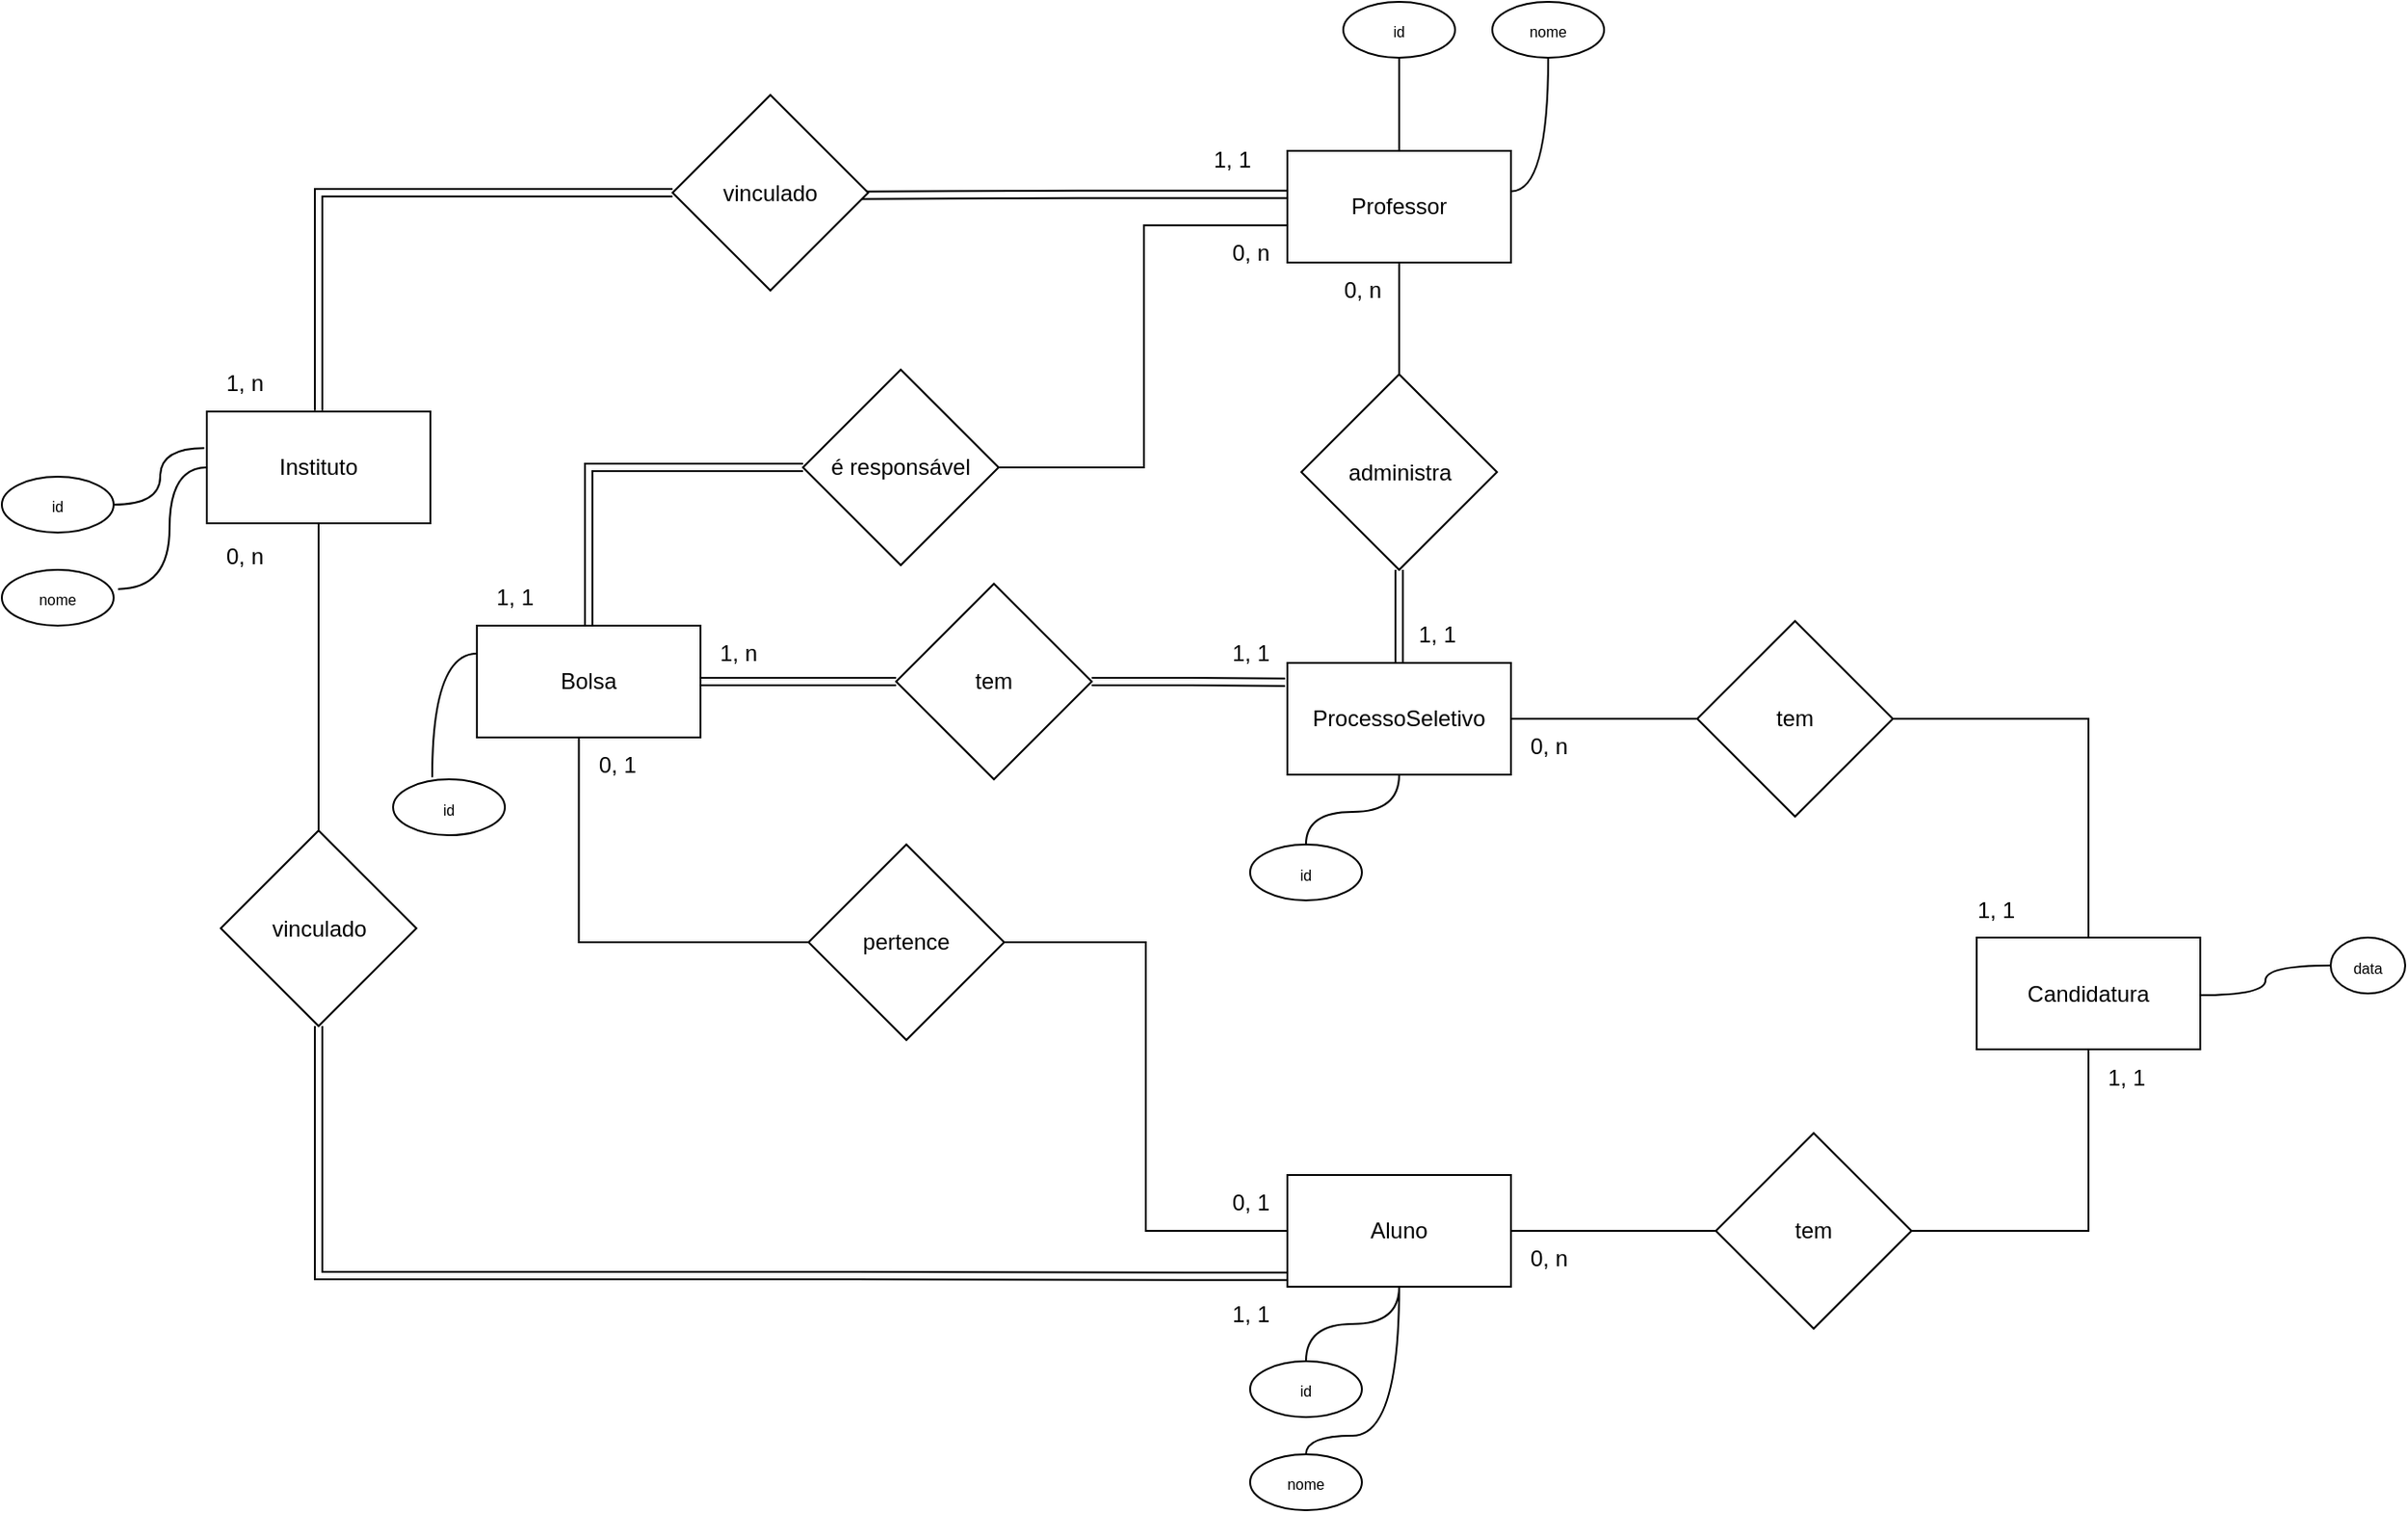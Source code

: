 <mxfile version="21.2.3" type="github">
  <diagram id="R2lEEEUBdFMjLlhIrx00" name="Page-1">
    <mxGraphModel dx="2045" dy="1763" grid="1" gridSize="10" guides="1" tooltips="1" connect="1" arrows="1" fold="1" page="1" pageScale="1" pageWidth="850" pageHeight="1100" math="0" shadow="0" extFonts="Permanent Marker^https://fonts.googleapis.com/css?family=Permanent+Marker">
      <root>
        <mxCell id="0" />
        <mxCell id="1" parent="0" />
        <mxCell id="pie1EhJkZhUP2Qu_YC7P-71" style="edgeStyle=orthogonalEdgeStyle;rounded=0;orthogonalLoop=1;jettySize=auto;html=1;exitX=1;exitY=0.5;exitDx=0;exitDy=0;entryX=-0.01;entryY=0.173;entryDx=0;entryDy=0;entryPerimeter=0;shape=link;" edge="1" parent="1" source="nmunE1XIVpIi25E5p-Tx-1" target="pie1EhJkZhUP2Qu_YC7P-9">
          <mxGeometry relative="1" as="geometry" />
        </mxCell>
        <mxCell id="nmunE1XIVpIi25E5p-Tx-1" value="tem" style="rhombus;whiteSpace=wrap;html=1;" parent="1" vertex="1">
          <mxGeometry x="410" y="62.5" width="105" height="105" as="geometry" />
        </mxCell>
        <mxCell id="pie1EhJkZhUP2Qu_YC7P-122" style="edgeStyle=orthogonalEdgeStyle;rounded=0;orthogonalLoop=1;jettySize=auto;html=1;entryX=0.35;entryY=-0.039;entryDx=0;entryDy=0;entryPerimeter=0;exitX=0;exitY=0.25;exitDx=0;exitDy=0;curved=1;endArrow=none;endFill=0;" edge="1" parent="1" source="pie1EhJkZhUP2Qu_YC7P-8" target="pie1EhJkZhUP2Qu_YC7P-121">
          <mxGeometry relative="1" as="geometry" />
        </mxCell>
        <mxCell id="pie1EhJkZhUP2Qu_YC7P-8" value="Bolsa" style="rounded=0;whiteSpace=wrap;html=1;" vertex="1" parent="1">
          <mxGeometry x="185" y="85" width="120" height="60" as="geometry" />
        </mxCell>
        <mxCell id="pie1EhJkZhUP2Qu_YC7P-76" style="edgeStyle=orthogonalEdgeStyle;rounded=0;orthogonalLoop=1;jettySize=auto;html=1;entryX=0.5;entryY=0;entryDx=0;entryDy=0;endArrow=none;endFill=0;" edge="1" parent="1" source="pie1EhJkZhUP2Qu_YC7P-78" target="pie1EhJkZhUP2Qu_YC7P-74">
          <mxGeometry relative="1" as="geometry">
            <mxPoint x="880" y="210" as="targetPoint" />
            <Array as="points">
              <mxPoint x="1050" y="135" />
            </Array>
          </mxGeometry>
        </mxCell>
        <mxCell id="pie1EhJkZhUP2Qu_YC7P-80" style="edgeStyle=orthogonalEdgeStyle;rounded=0;orthogonalLoop=1;jettySize=auto;html=1;entryX=0;entryY=0.5;entryDx=0;entryDy=0;endArrow=none;endFill=0;" edge="1" parent="1" source="pie1EhJkZhUP2Qu_YC7P-9" target="pie1EhJkZhUP2Qu_YC7P-78">
          <mxGeometry relative="1" as="geometry" />
        </mxCell>
        <mxCell id="pie1EhJkZhUP2Qu_YC7P-120" style="edgeStyle=orthogonalEdgeStyle;rounded=0;orthogonalLoop=1;jettySize=auto;html=1;entryX=0.5;entryY=0;entryDx=0;entryDy=0;curved=1;endArrow=none;endFill=0;" edge="1" parent="1" source="pie1EhJkZhUP2Qu_YC7P-9" target="pie1EhJkZhUP2Qu_YC7P-119">
          <mxGeometry relative="1" as="geometry" />
        </mxCell>
        <mxCell id="pie1EhJkZhUP2Qu_YC7P-9" value="ProcessoSeletivo" style="rounded=0;whiteSpace=wrap;html=1;" vertex="1" parent="1">
          <mxGeometry x="620" y="105" width="120" height="60" as="geometry" />
        </mxCell>
        <mxCell id="pie1EhJkZhUP2Qu_YC7P-16" value="" style="endArrow=none;html=1;rounded=0;exitX=1;exitY=0.5;exitDx=0;exitDy=0;entryX=0;entryY=0.5;entryDx=0;entryDy=0;shape=link;" edge="1" parent="1" source="pie1EhJkZhUP2Qu_YC7P-8" target="nmunE1XIVpIi25E5p-Tx-1">
          <mxGeometry width="50" height="50" relative="1" as="geometry">
            <mxPoint x="380" y="117.5" as="sourcePoint" />
            <mxPoint x="430" y="67.5" as="targetPoint" />
          </mxGeometry>
        </mxCell>
        <mxCell id="pie1EhJkZhUP2Qu_YC7P-20" value="1, n" style="text;html=1;align=center;verticalAlign=middle;resizable=0;points=[];autosize=1;strokeColor=none;fillColor=none;" vertex="1" parent="1">
          <mxGeometry x="305" y="85" width="40" height="30" as="geometry" />
        </mxCell>
        <mxCell id="pie1EhJkZhUP2Qu_YC7P-21" value="1, 1" style="text;html=1;align=center;verticalAlign=middle;resizable=0;points=[];autosize=1;strokeColor=none;fillColor=none;" vertex="1" parent="1">
          <mxGeometry x="580" y="85" width="40" height="30" as="geometry" />
        </mxCell>
        <mxCell id="pie1EhJkZhUP2Qu_YC7P-82" style="edgeStyle=orthogonalEdgeStyle;rounded=0;orthogonalLoop=1;jettySize=auto;html=1;exitX=1;exitY=0.5;exitDx=0;exitDy=0;endArrow=none;endFill=0;" edge="1" parent="1" source="pie1EhJkZhUP2Qu_YC7P-22" target="pie1EhJkZhUP2Qu_YC7P-81">
          <mxGeometry relative="1" as="geometry" />
        </mxCell>
        <mxCell id="pie1EhJkZhUP2Qu_YC7P-104" style="edgeStyle=orthogonalEdgeStyle;rounded=0;orthogonalLoop=1;jettySize=auto;html=1;entryX=0.5;entryY=0;entryDx=0;entryDy=0;curved=1;endArrow=none;endFill=0;" edge="1" parent="1" source="pie1EhJkZhUP2Qu_YC7P-22" target="pie1EhJkZhUP2Qu_YC7P-100">
          <mxGeometry relative="1" as="geometry">
            <Array as="points">
              <mxPoint x="680" y="460" />
              <mxPoint x="630" y="460" />
            </Array>
          </mxGeometry>
        </mxCell>
        <mxCell id="pie1EhJkZhUP2Qu_YC7P-105" style="edgeStyle=orthogonalEdgeStyle;rounded=0;orthogonalLoop=1;jettySize=auto;html=1;entryX=0.5;entryY=0;entryDx=0;entryDy=0;curved=1;endArrow=none;endFill=0;" edge="1" parent="1" source="pie1EhJkZhUP2Qu_YC7P-22" target="pie1EhJkZhUP2Qu_YC7P-101">
          <mxGeometry relative="1" as="geometry">
            <Array as="points">
              <mxPoint x="680" y="520" />
              <mxPoint x="630" y="520" />
            </Array>
          </mxGeometry>
        </mxCell>
        <mxCell id="pie1EhJkZhUP2Qu_YC7P-22" value="Aluno" style="rounded=0;whiteSpace=wrap;html=1;comic=0;fixDash=0;container=0;glass=0;shadow=0;" vertex="1" parent="1">
          <mxGeometry x="620" y="380" width="120" height="60" as="geometry" />
        </mxCell>
        <mxCell id="pie1EhJkZhUP2Qu_YC7P-30" style="edgeStyle=orthogonalEdgeStyle;rounded=0;orthogonalLoop=1;jettySize=auto;html=1;entryX=0;entryY=0.5;entryDx=0;entryDy=0;endArrow=none;endFill=0;" edge="1" parent="1" source="pie1EhJkZhUP2Qu_YC7P-28" target="pie1EhJkZhUP2Qu_YC7P-22">
          <mxGeometry relative="1" as="geometry" />
        </mxCell>
        <mxCell id="pie1EhJkZhUP2Qu_YC7P-39" style="edgeStyle=orthogonalEdgeStyle;rounded=0;orthogonalLoop=1;jettySize=auto;html=1;entryX=0.456;entryY=1;entryDx=0;entryDy=0;entryPerimeter=0;endArrow=none;endFill=0;" edge="1" parent="1" source="pie1EhJkZhUP2Qu_YC7P-28" target="pie1EhJkZhUP2Qu_YC7P-8">
          <mxGeometry relative="1" as="geometry" />
        </mxCell>
        <mxCell id="pie1EhJkZhUP2Qu_YC7P-28" value="pertence" style="rhombus;whiteSpace=wrap;html=1;" vertex="1" parent="1">
          <mxGeometry x="363" y="202.5" width="105" height="105" as="geometry" />
        </mxCell>
        <mxCell id="pie1EhJkZhUP2Qu_YC7P-31" value="0, 1" style="text;html=1;align=center;verticalAlign=middle;resizable=0;points=[];autosize=1;strokeColor=none;fillColor=none;" vertex="1" parent="1">
          <mxGeometry x="240" y="145" width="40" height="30" as="geometry" />
        </mxCell>
        <mxCell id="pie1EhJkZhUP2Qu_YC7P-32" value="0, 1" style="text;html=1;align=center;verticalAlign=middle;resizable=0;points=[];autosize=1;strokeColor=none;fillColor=none;" vertex="1" parent="1">
          <mxGeometry x="580" y="380" width="40" height="30" as="geometry" />
        </mxCell>
        <mxCell id="pie1EhJkZhUP2Qu_YC7P-35" style="edgeStyle=orthogonalEdgeStyle;rounded=0;orthogonalLoop=1;jettySize=auto;html=1;exitX=0.5;exitY=1;exitDx=0;exitDy=0;entryX=0.5;entryY=0;entryDx=0;entryDy=0;endArrow=none;endFill=0;" edge="1" parent="1" source="pie1EhJkZhUP2Qu_YC7P-33" target="pie1EhJkZhUP2Qu_YC7P-34">
          <mxGeometry relative="1" as="geometry" />
        </mxCell>
        <mxCell id="pie1EhJkZhUP2Qu_YC7P-56" style="edgeStyle=orthogonalEdgeStyle;rounded=0;orthogonalLoop=1;jettySize=auto;html=1;entryX=1;entryY=0.5;entryDx=0;entryDy=0;endArrow=none;endFill=0;" edge="1" parent="1" source="pie1EhJkZhUP2Qu_YC7P-33" target="pie1EhJkZhUP2Qu_YC7P-55">
          <mxGeometry relative="1" as="geometry">
            <Array as="points">
              <mxPoint x="543" y="-130" />
              <mxPoint x="543" />
            </Array>
          </mxGeometry>
        </mxCell>
        <mxCell id="pie1EhJkZhUP2Qu_YC7P-62" style="edgeStyle=orthogonalEdgeStyle;rounded=0;orthogonalLoop=1;jettySize=auto;html=1;exitX=-0.001;exitY=0.39;exitDx=0;exitDy=0;entryX=0.96;entryY=0.513;entryDx=0;entryDy=0;entryPerimeter=0;shape=link;exitPerimeter=0;" edge="1" parent="1" source="pie1EhJkZhUP2Qu_YC7P-33" target="pie1EhJkZhUP2Qu_YC7P-50">
          <mxGeometry relative="1" as="geometry">
            <Array as="points" />
          </mxGeometry>
        </mxCell>
        <mxCell id="pie1EhJkZhUP2Qu_YC7P-113" style="edgeStyle=orthogonalEdgeStyle;rounded=0;orthogonalLoop=1;jettySize=auto;html=1;entryX=0.5;entryY=1;entryDx=0;entryDy=0;curved=1;exitX=0.5;exitY=0;exitDx=0;exitDy=0;endArrow=none;endFill=0;" edge="1" parent="1" source="pie1EhJkZhUP2Qu_YC7P-33" target="pie1EhJkZhUP2Qu_YC7P-111">
          <mxGeometry relative="1" as="geometry">
            <Array as="points">
              <mxPoint x="680" y="-210" />
              <mxPoint x="680" y="-210" />
            </Array>
          </mxGeometry>
        </mxCell>
        <mxCell id="pie1EhJkZhUP2Qu_YC7P-33" value="Professor" style="rounded=0;whiteSpace=wrap;html=1;" vertex="1" parent="1">
          <mxGeometry x="620" y="-170" width="120" height="60" as="geometry" />
        </mxCell>
        <mxCell id="pie1EhJkZhUP2Qu_YC7P-36" style="edgeStyle=orthogonalEdgeStyle;rounded=0;orthogonalLoop=1;jettySize=auto;html=1;exitX=0.5;exitY=1;exitDx=0;exitDy=0;entryX=0.5;entryY=0;entryDx=0;entryDy=0;endArrow=none;endFill=0;shape=link;" edge="1" parent="1" source="pie1EhJkZhUP2Qu_YC7P-34" target="pie1EhJkZhUP2Qu_YC7P-9">
          <mxGeometry relative="1" as="geometry" />
        </mxCell>
        <mxCell id="pie1EhJkZhUP2Qu_YC7P-34" value="administra" style="rhombus;whiteSpace=wrap;html=1;" vertex="1" parent="1">
          <mxGeometry x="627.5" y="-50" width="105" height="105" as="geometry" />
        </mxCell>
        <mxCell id="pie1EhJkZhUP2Qu_YC7P-37" value="0, n" style="text;html=1;align=center;verticalAlign=middle;resizable=0;points=[];autosize=1;strokeColor=none;fillColor=none;" vertex="1" parent="1">
          <mxGeometry x="640" y="-110" width="40" height="30" as="geometry" />
        </mxCell>
        <mxCell id="pie1EhJkZhUP2Qu_YC7P-38" value="1, 1" style="text;html=1;align=center;verticalAlign=middle;resizable=0;points=[];autosize=1;strokeColor=none;fillColor=none;" vertex="1" parent="1">
          <mxGeometry x="680" y="75" width="40" height="30" as="geometry" />
        </mxCell>
        <mxCell id="pie1EhJkZhUP2Qu_YC7P-66" style="edgeStyle=orthogonalEdgeStyle;rounded=0;orthogonalLoop=1;jettySize=auto;html=1;entryX=0.5;entryY=0;entryDx=0;entryDy=0;endArrow=none;endFill=0;" edge="1" parent="1" source="pie1EhJkZhUP2Qu_YC7P-43" target="pie1EhJkZhUP2Qu_YC7P-45">
          <mxGeometry relative="1" as="geometry" />
        </mxCell>
        <mxCell id="pie1EhJkZhUP2Qu_YC7P-110" style="edgeStyle=orthogonalEdgeStyle;rounded=0;orthogonalLoop=1;jettySize=auto;html=1;entryX=1.039;entryY=0.344;entryDx=0;entryDy=0;entryPerimeter=0;curved=1;endArrow=none;endFill=0;" edge="1" parent="1" source="pie1EhJkZhUP2Qu_YC7P-43" target="pie1EhJkZhUP2Qu_YC7P-107">
          <mxGeometry relative="1" as="geometry">
            <Array as="points">
              <mxPoint x="20" />
              <mxPoint x="20" y="65" />
            </Array>
          </mxGeometry>
        </mxCell>
        <mxCell id="pie1EhJkZhUP2Qu_YC7P-43" value="Instituto" style="rounded=0;whiteSpace=wrap;html=1;comic=0;jiggle=100;" vertex="1" parent="1">
          <mxGeometry x="40" y="-30" width="120" height="60" as="geometry" />
        </mxCell>
        <mxCell id="pie1EhJkZhUP2Qu_YC7P-67" style="edgeStyle=orthogonalEdgeStyle;rounded=0;orthogonalLoop=1;jettySize=auto;html=1;entryX=0;entryY=0.907;entryDx=0;entryDy=0;entryPerimeter=0;shape=link;" edge="1" parent="1" source="pie1EhJkZhUP2Qu_YC7P-45" target="pie1EhJkZhUP2Qu_YC7P-22">
          <mxGeometry relative="1" as="geometry">
            <Array as="points">
              <mxPoint x="100" y="434" />
              <mxPoint x="386" y="434" />
            </Array>
          </mxGeometry>
        </mxCell>
        <mxCell id="pie1EhJkZhUP2Qu_YC7P-45" value="vinculado" style="rhombus;whiteSpace=wrap;html=1;double=0;" vertex="1" parent="1">
          <mxGeometry x="47.5" y="195" width="105" height="105" as="geometry" />
        </mxCell>
        <mxCell id="pie1EhJkZhUP2Qu_YC7P-63" style="edgeStyle=orthogonalEdgeStyle;rounded=0;orthogonalLoop=1;jettySize=auto;html=1;entryX=0.5;entryY=-0.01;entryDx=0;entryDy=0;entryPerimeter=0;endArrow=none;endFill=0;shape=link;" edge="1" parent="1" source="pie1EhJkZhUP2Qu_YC7P-50" target="pie1EhJkZhUP2Qu_YC7P-43">
          <mxGeometry relative="1" as="geometry">
            <Array as="points">
              <mxPoint x="100" y="-147" />
            </Array>
          </mxGeometry>
        </mxCell>
        <mxCell id="pie1EhJkZhUP2Qu_YC7P-50" value="vinculado" style="rhombus;whiteSpace=wrap;html=1;double=0;" vertex="1" parent="1">
          <mxGeometry x="290" y="-200" width="105" height="105" as="geometry" />
        </mxCell>
        <mxCell id="pie1EhJkZhUP2Qu_YC7P-51" value="1, 1" style="text;html=1;align=center;verticalAlign=middle;resizable=0;points=[];autosize=1;strokeColor=none;fillColor=none;" vertex="1" parent="1">
          <mxGeometry x="580" y="440" width="40" height="30" as="geometry" />
        </mxCell>
        <mxCell id="pie1EhJkZhUP2Qu_YC7P-52" value="0, n" style="text;html=1;align=center;verticalAlign=middle;resizable=0;points=[];autosize=1;strokeColor=none;fillColor=none;" vertex="1" parent="1">
          <mxGeometry x="40" y="32.5" width="40" height="30" as="geometry" />
        </mxCell>
        <mxCell id="pie1EhJkZhUP2Qu_YC7P-53" value="1, n" style="text;html=1;align=center;verticalAlign=middle;resizable=0;points=[];autosize=1;strokeColor=none;fillColor=none;" vertex="1" parent="1">
          <mxGeometry x="40" y="-60" width="40" height="30" as="geometry" />
        </mxCell>
        <mxCell id="pie1EhJkZhUP2Qu_YC7P-54" value="1, 1" style="text;html=1;align=center;verticalAlign=middle;resizable=0;points=[];autosize=1;strokeColor=none;fillColor=none;" vertex="1" parent="1">
          <mxGeometry x="570" y="-180" width="40" height="30" as="geometry" />
        </mxCell>
        <mxCell id="pie1EhJkZhUP2Qu_YC7P-57" style="edgeStyle=orthogonalEdgeStyle;rounded=0;orthogonalLoop=1;jettySize=auto;html=1;endArrow=none;endFill=0;shape=link;" edge="1" parent="1" source="pie1EhJkZhUP2Qu_YC7P-55" target="pie1EhJkZhUP2Qu_YC7P-8">
          <mxGeometry relative="1" as="geometry" />
        </mxCell>
        <mxCell id="pie1EhJkZhUP2Qu_YC7P-55" value="é responsável" style="rhombus;whiteSpace=wrap;html=1;" vertex="1" parent="1">
          <mxGeometry x="360" y="-52.5" width="105" height="105" as="geometry" />
        </mxCell>
        <mxCell id="pie1EhJkZhUP2Qu_YC7P-58" value="1, 1" style="text;html=1;align=center;verticalAlign=middle;resizable=0;points=[];autosize=1;strokeColor=none;fillColor=none;" vertex="1" parent="1">
          <mxGeometry x="185" y="55" width="40" height="30" as="geometry" />
        </mxCell>
        <mxCell id="pie1EhJkZhUP2Qu_YC7P-59" value="0, n" style="text;html=1;align=center;verticalAlign=middle;resizable=0;points=[];autosize=1;strokeColor=none;fillColor=none;" vertex="1" parent="1">
          <mxGeometry x="580" y="-130" width="40" height="30" as="geometry" />
        </mxCell>
        <mxCell id="pie1EhJkZhUP2Qu_YC7P-74" value="Candidatura" style="rounded=0;whiteSpace=wrap;html=1;" vertex="1" parent="1">
          <mxGeometry x="990" y="252.5" width="120" height="60" as="geometry" />
        </mxCell>
        <mxCell id="pie1EhJkZhUP2Qu_YC7P-78" value="tem" style="rhombus;whiteSpace=wrap;html=1;" vertex="1" parent="1">
          <mxGeometry x="840" y="82.5" width="105" height="105" as="geometry" />
        </mxCell>
        <mxCell id="pie1EhJkZhUP2Qu_YC7P-83" style="edgeStyle=orthogonalEdgeStyle;rounded=0;orthogonalLoop=1;jettySize=auto;html=1;endArrow=none;endFill=0;" edge="1" parent="1" source="pie1EhJkZhUP2Qu_YC7P-81" target="pie1EhJkZhUP2Qu_YC7P-74">
          <mxGeometry relative="1" as="geometry" />
        </mxCell>
        <mxCell id="pie1EhJkZhUP2Qu_YC7P-81" value="tem" style="rhombus;whiteSpace=wrap;html=1;" vertex="1" parent="1">
          <mxGeometry x="850" y="357.5" width="105" height="105" as="geometry" />
        </mxCell>
        <mxCell id="pie1EhJkZhUP2Qu_YC7P-84" value="0, n" style="text;html=1;align=center;verticalAlign=middle;resizable=0;points=[];autosize=1;strokeColor=none;fillColor=none;" vertex="1" parent="1">
          <mxGeometry x="740" y="135" width="40" height="30" as="geometry" />
        </mxCell>
        <mxCell id="pie1EhJkZhUP2Qu_YC7P-85" value="1, 1" style="text;html=1;align=center;verticalAlign=middle;resizable=0;points=[];autosize=1;strokeColor=none;fillColor=none;" vertex="1" parent="1">
          <mxGeometry x="980" y="222.5" width="40" height="30" as="geometry" />
        </mxCell>
        <mxCell id="pie1EhJkZhUP2Qu_YC7P-86" value="1, 1" style="text;html=1;align=center;verticalAlign=middle;resizable=0;points=[];autosize=1;strokeColor=none;fillColor=none;" vertex="1" parent="1">
          <mxGeometry x="1050" y="312.5" width="40" height="30" as="geometry" />
        </mxCell>
        <mxCell id="pie1EhJkZhUP2Qu_YC7P-87" value="0, n" style="text;html=1;align=center;verticalAlign=middle;resizable=0;points=[];autosize=1;strokeColor=none;fillColor=none;" vertex="1" parent="1">
          <mxGeometry x="740" y="410" width="40" height="30" as="geometry" />
        </mxCell>
        <mxCell id="pie1EhJkZhUP2Qu_YC7P-99" style="edgeStyle=orthogonalEdgeStyle;rounded=0;orthogonalLoop=1;jettySize=auto;html=1;entryX=0.998;entryY=0.515;entryDx=0;entryDy=0;entryPerimeter=0;endArrow=none;endFill=0;curved=1;" edge="1" parent="1" source="pie1EhJkZhUP2Qu_YC7P-92" target="pie1EhJkZhUP2Qu_YC7P-74">
          <mxGeometry relative="1" as="geometry" />
        </mxCell>
        <mxCell id="pie1EhJkZhUP2Qu_YC7P-92" value="&lt;font style=&quot;font-size: 8px;&quot;&gt;data&lt;/font&gt;" style="ellipse;whiteSpace=wrap;html=1;" vertex="1" parent="1">
          <mxGeometry x="1180" y="252.5" width="40" height="30" as="geometry" />
        </mxCell>
        <mxCell id="pie1EhJkZhUP2Qu_YC7P-100" value="&lt;font style=&quot;font-size: 8px;&quot;&gt;id&lt;/font&gt;" style="ellipse;whiteSpace=wrap;html=1;" vertex="1" parent="1">
          <mxGeometry x="600" y="480" width="60" height="30" as="geometry" />
        </mxCell>
        <mxCell id="pie1EhJkZhUP2Qu_YC7P-101" value="&lt;font style=&quot;font-size: 8px;&quot;&gt;nome&lt;/font&gt;" style="ellipse;whiteSpace=wrap;html=1;" vertex="1" parent="1">
          <mxGeometry x="600" y="530" width="60" height="30" as="geometry" />
        </mxCell>
        <mxCell id="pie1EhJkZhUP2Qu_YC7P-108" style="edgeStyle=orthogonalEdgeStyle;rounded=0;orthogonalLoop=1;jettySize=auto;html=1;entryX=-0.011;entryY=0.328;entryDx=0;entryDy=0;entryPerimeter=0;endArrow=none;endFill=0;curved=1;" edge="1" parent="1" source="pie1EhJkZhUP2Qu_YC7P-106" target="pie1EhJkZhUP2Qu_YC7P-43">
          <mxGeometry relative="1" as="geometry" />
        </mxCell>
        <mxCell id="pie1EhJkZhUP2Qu_YC7P-106" value="&lt;font style=&quot;font-size: 8px;&quot;&gt;id&lt;/font&gt;" style="ellipse;whiteSpace=wrap;html=1;" vertex="1" parent="1">
          <mxGeometry x="-70" y="5" width="60" height="30" as="geometry" />
        </mxCell>
        <mxCell id="pie1EhJkZhUP2Qu_YC7P-107" value="&lt;font style=&quot;font-size: 8px;&quot;&gt;nome&lt;/font&gt;" style="ellipse;whiteSpace=wrap;html=1;" vertex="1" parent="1">
          <mxGeometry x="-70" y="55" width="60" height="30" as="geometry" />
        </mxCell>
        <mxCell id="pie1EhJkZhUP2Qu_YC7P-111" value="&lt;font style=&quot;font-size: 8px;&quot;&gt;id&lt;/font&gt;" style="ellipse;whiteSpace=wrap;html=1;" vertex="1" parent="1">
          <mxGeometry x="650" y="-250" width="60" height="30" as="geometry" />
        </mxCell>
        <mxCell id="pie1EhJkZhUP2Qu_YC7P-114" style="edgeStyle=orthogonalEdgeStyle;rounded=0;orthogonalLoop=1;jettySize=auto;html=1;entryX=1.002;entryY=0.362;entryDx=0;entryDy=0;entryPerimeter=0;curved=1;endArrow=none;endFill=0;" edge="1" parent="1" source="pie1EhJkZhUP2Qu_YC7P-112" target="pie1EhJkZhUP2Qu_YC7P-33">
          <mxGeometry relative="1" as="geometry" />
        </mxCell>
        <mxCell id="pie1EhJkZhUP2Qu_YC7P-112" value="&lt;font style=&quot;font-size: 8px;&quot;&gt;nome&lt;/font&gt;" style="ellipse;whiteSpace=wrap;html=1;" vertex="1" parent="1">
          <mxGeometry x="730" y="-250" width="60" height="30" as="geometry" />
        </mxCell>
        <mxCell id="pie1EhJkZhUP2Qu_YC7P-119" value="&lt;font style=&quot;font-size: 8px;&quot;&gt;id&lt;/font&gt;" style="ellipse;whiteSpace=wrap;html=1;" vertex="1" parent="1">
          <mxGeometry x="600" y="202.5" width="60" height="30" as="geometry" />
        </mxCell>
        <mxCell id="pie1EhJkZhUP2Qu_YC7P-121" value="&lt;font style=&quot;font-size: 8px;&quot;&gt;id&lt;/font&gt;" style="ellipse;whiteSpace=wrap;html=1;" vertex="1" parent="1">
          <mxGeometry x="140" y="167.5" width="60" height="30" as="geometry" />
        </mxCell>
      </root>
    </mxGraphModel>
  </diagram>
</mxfile>
